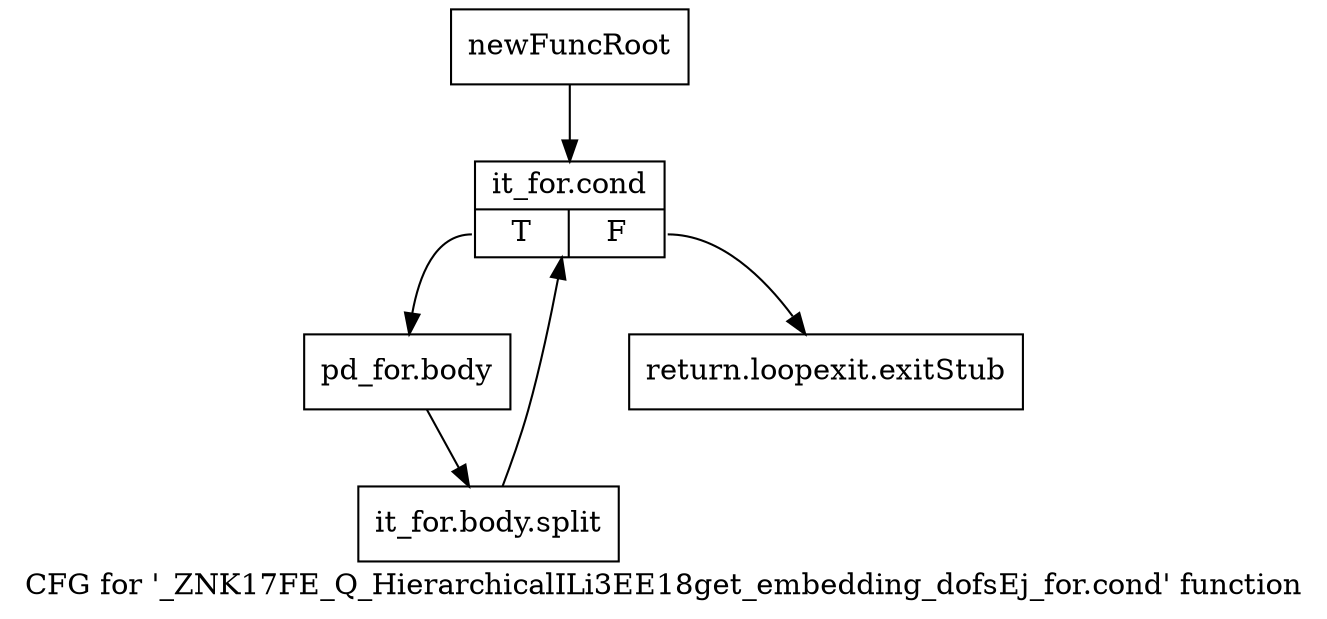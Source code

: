 digraph "CFG for '_ZNK17FE_Q_HierarchicalILi3EE18get_embedding_dofsEj_for.cond' function" {
	label="CFG for '_ZNK17FE_Q_HierarchicalILi3EE18get_embedding_dofsEj_for.cond' function";

	Node0x9121a60 [shape=record,label="{newFuncRoot}"];
	Node0x9121a60 -> Node0x9121b00;
	Node0x9121ab0 [shape=record,label="{return.loopexit.exitStub}"];
	Node0x9121b00 [shape=record,label="{it_for.cond|{<s0>T|<s1>F}}"];
	Node0x9121b00:s0 -> Node0x9121b50;
	Node0x9121b00:s1 -> Node0x9121ab0;
	Node0x9121b50 [shape=record,label="{pd_for.body}"];
	Node0x9121b50 -> Node0xc5e19d0;
	Node0xc5e19d0 [shape=record,label="{it_for.body.split}"];
	Node0xc5e19d0 -> Node0x9121b00;
}
